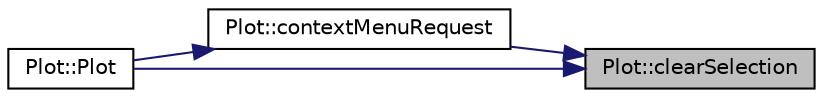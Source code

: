 digraph "Plot::clearSelection"
{
 // LATEX_PDF_SIZE
  edge [fontname="Helvetica",fontsize="10",labelfontname="Helvetica",labelfontsize="10"];
  node [fontname="Helvetica",fontsize="10",shape=record];
  rankdir="RL";
  Node1 [label="Plot::clearSelection",height=0.2,width=0.4,color="black", fillcolor="grey75", style="filled", fontcolor="black",tooltip="Clear the current selection insde the plot."];
  Node1 -> Node2 [dir="back",color="midnightblue",fontsize="10",style="solid",fontname="Helvetica"];
  Node2 [label="Plot::contextMenuRequest",height=0.2,width=0.4,color="black", fillcolor="white", style="filled",URL="$class_plot.html#aa300b9b299eeff78f428777b8e2f6085",tooltip="Show a context menu for the plot."];
  Node2 -> Node3 [dir="back",color="midnightblue",fontsize="10",style="solid",fontname="Helvetica"];
  Node3 [label="Plot::Plot",height=0.2,width=0.4,color="black", fillcolor="white", style="filled",URL="$class_plot.html#a83d9454de4b05fc361c318317658c734",tooltip="Create a new Plot widget."];
  Node1 -> Node3 [dir="back",color="midnightblue",fontsize="10",style="solid",fontname="Helvetica"];
}
